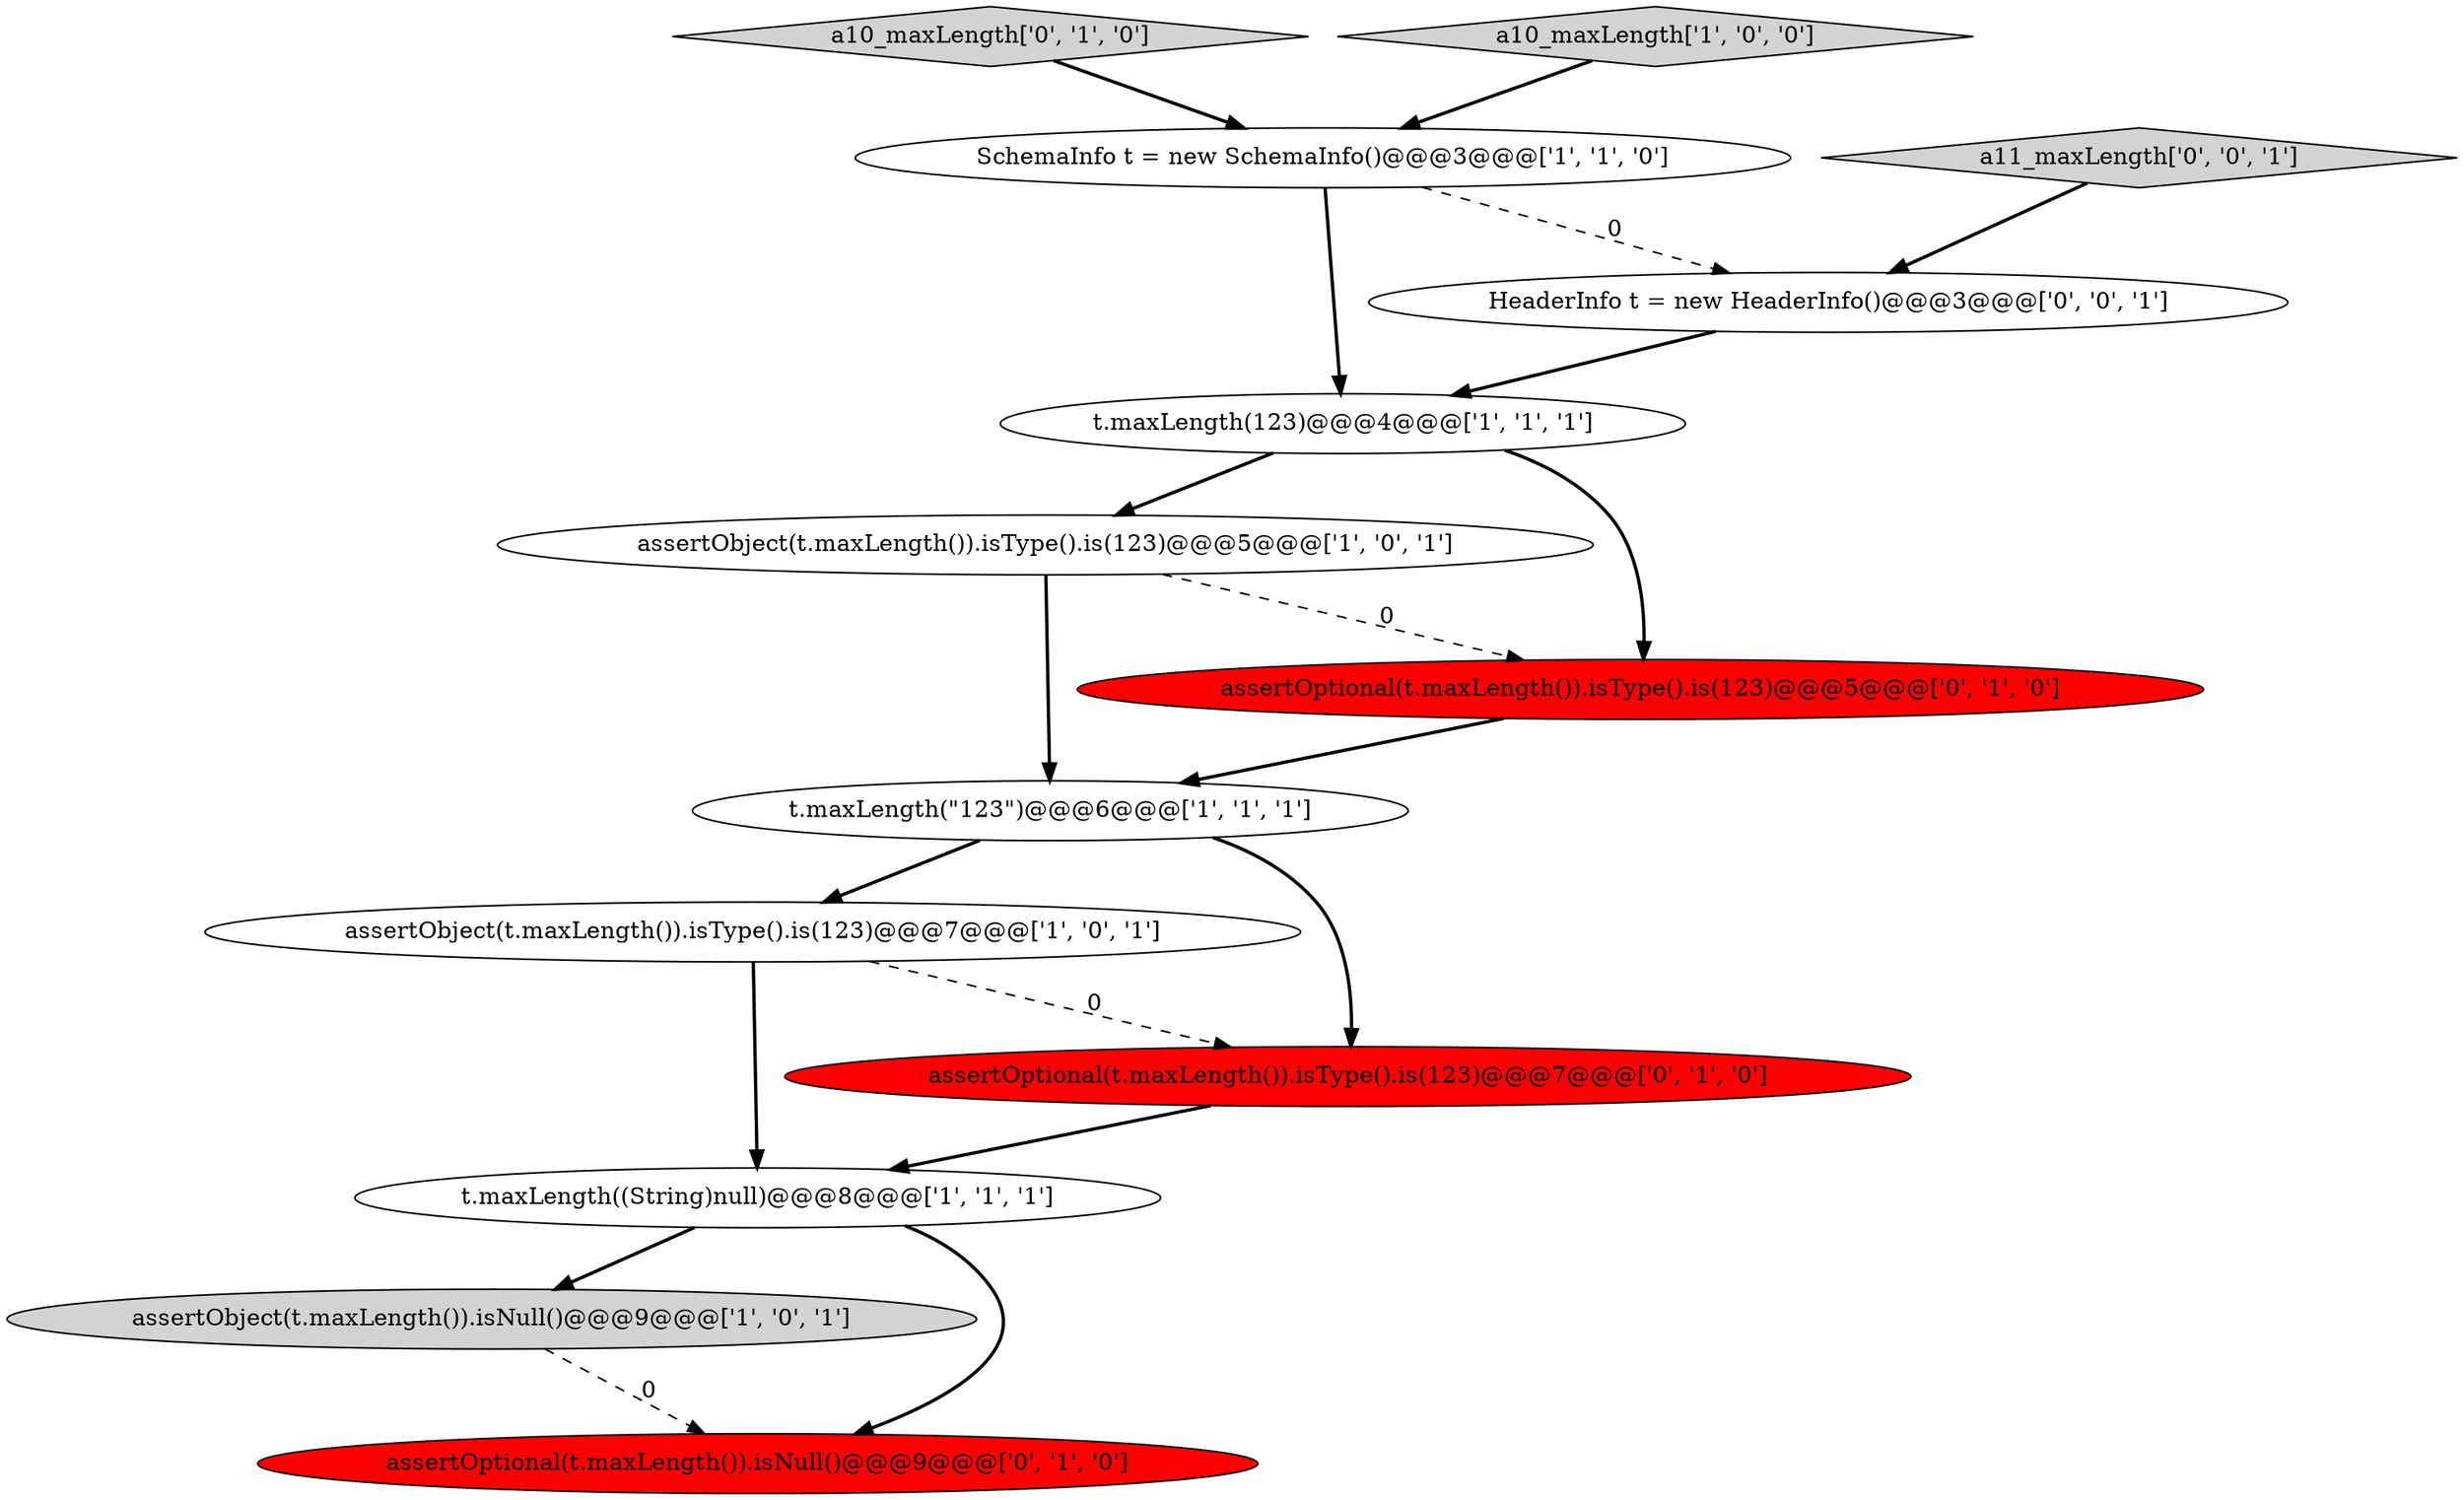 digraph {
2 [style = filled, label = "assertObject(t.maxLength()).isNull()@@@9@@@['1', '0', '1']", fillcolor = lightgray, shape = ellipse image = "AAA0AAABBB1BBB"];
7 [style = filled, label = "assertObject(t.maxLength()).isType().is(123)@@@5@@@['1', '0', '1']", fillcolor = white, shape = ellipse image = "AAA0AAABBB1BBB"];
13 [style = filled, label = "HeaderInfo t = new HeaderInfo()@@@3@@@['0', '0', '1']", fillcolor = white, shape = ellipse image = "AAA0AAABBB3BBB"];
10 [style = filled, label = "assertOptional(t.maxLength()).isType().is(123)@@@5@@@['0', '1', '0']", fillcolor = red, shape = ellipse image = "AAA1AAABBB2BBB"];
4 [style = filled, label = "t.maxLength((String)null)@@@8@@@['1', '1', '1']", fillcolor = white, shape = ellipse image = "AAA0AAABBB1BBB"];
0 [style = filled, label = "t.maxLength(\"123\")@@@6@@@['1', '1', '1']", fillcolor = white, shape = ellipse image = "AAA0AAABBB1BBB"];
6 [style = filled, label = "assertObject(t.maxLength()).isType().is(123)@@@7@@@['1', '0', '1']", fillcolor = white, shape = ellipse image = "AAA0AAABBB1BBB"];
9 [style = filled, label = "a10_maxLength['0', '1', '0']", fillcolor = lightgray, shape = diamond image = "AAA0AAABBB2BBB"];
3 [style = filled, label = "SchemaInfo t = new SchemaInfo()@@@3@@@['1', '1', '0']", fillcolor = white, shape = ellipse image = "AAA0AAABBB1BBB"];
11 [style = filled, label = "assertOptional(t.maxLength()).isNull()@@@9@@@['0', '1', '0']", fillcolor = red, shape = ellipse image = "AAA1AAABBB2BBB"];
8 [style = filled, label = "assertOptional(t.maxLength()).isType().is(123)@@@7@@@['0', '1', '0']", fillcolor = red, shape = ellipse image = "AAA1AAABBB2BBB"];
12 [style = filled, label = "a11_maxLength['0', '0', '1']", fillcolor = lightgray, shape = diamond image = "AAA0AAABBB3BBB"];
5 [style = filled, label = "t.maxLength(123)@@@4@@@['1', '1', '1']", fillcolor = white, shape = ellipse image = "AAA0AAABBB1BBB"];
1 [style = filled, label = "a10_maxLength['1', '0', '0']", fillcolor = lightgray, shape = diamond image = "AAA0AAABBB1BBB"];
1->3 [style = bold, label=""];
9->3 [style = bold, label=""];
5->7 [style = bold, label=""];
6->4 [style = bold, label=""];
5->10 [style = bold, label=""];
12->13 [style = bold, label=""];
3->5 [style = bold, label=""];
7->0 [style = bold, label=""];
7->10 [style = dashed, label="0"];
6->8 [style = dashed, label="0"];
4->2 [style = bold, label=""];
8->4 [style = bold, label=""];
4->11 [style = bold, label=""];
3->13 [style = dashed, label="0"];
0->6 [style = bold, label=""];
2->11 [style = dashed, label="0"];
10->0 [style = bold, label=""];
0->8 [style = bold, label=""];
13->5 [style = bold, label=""];
}
